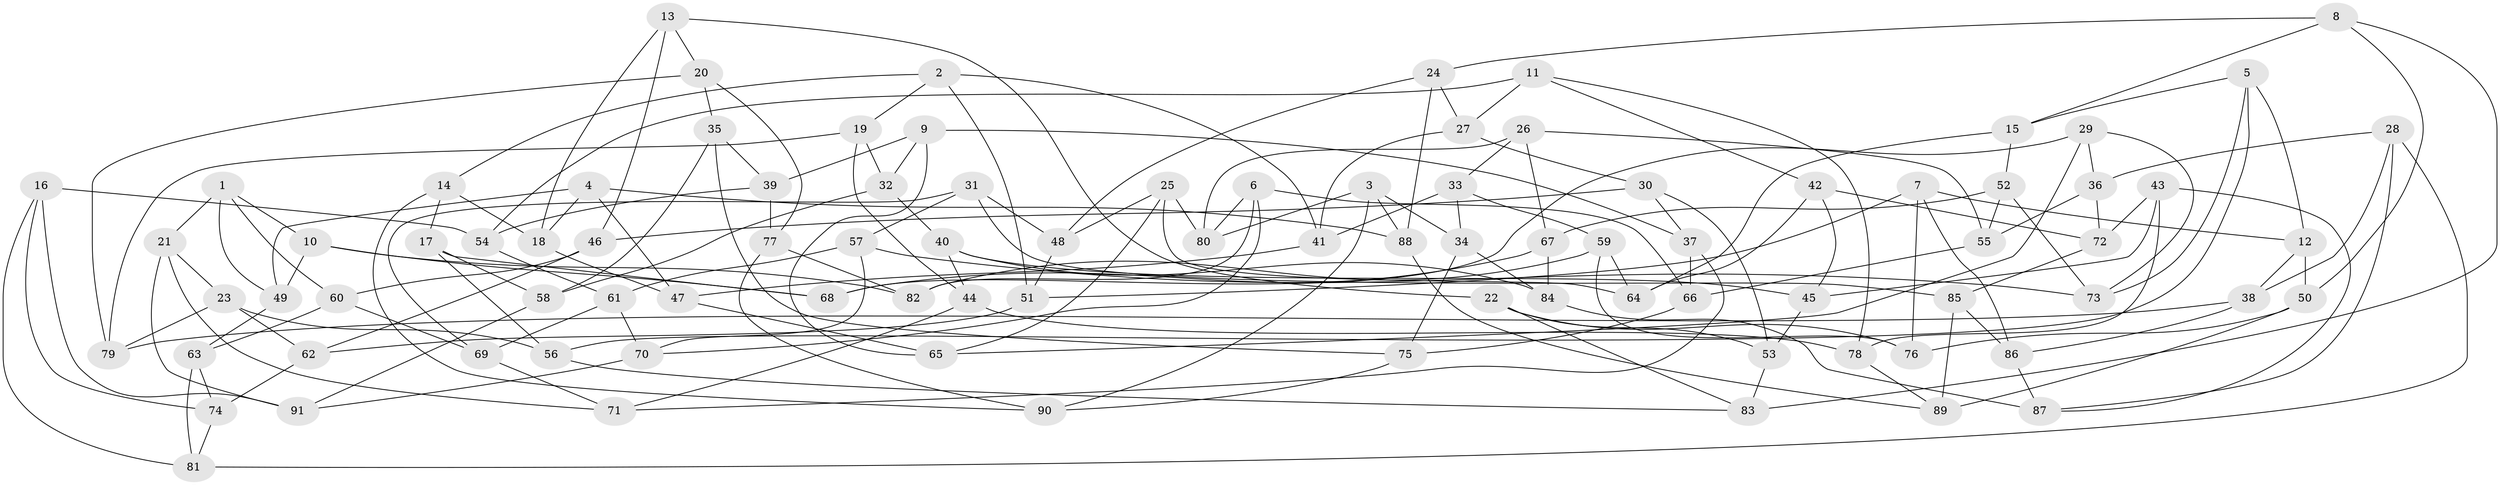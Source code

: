 // coarse degree distribution, {6: 0.36507936507936506, 4: 0.5714285714285714, 5: 0.047619047619047616, 3: 0.015873015873015872}
// Generated by graph-tools (version 1.1) at 2025/24/03/03/25 07:24:29]
// undirected, 91 vertices, 182 edges
graph export_dot {
graph [start="1"]
  node [color=gray90,style=filled];
  1;
  2;
  3;
  4;
  5;
  6;
  7;
  8;
  9;
  10;
  11;
  12;
  13;
  14;
  15;
  16;
  17;
  18;
  19;
  20;
  21;
  22;
  23;
  24;
  25;
  26;
  27;
  28;
  29;
  30;
  31;
  32;
  33;
  34;
  35;
  36;
  37;
  38;
  39;
  40;
  41;
  42;
  43;
  44;
  45;
  46;
  47;
  48;
  49;
  50;
  51;
  52;
  53;
  54;
  55;
  56;
  57;
  58;
  59;
  60;
  61;
  62;
  63;
  64;
  65;
  66;
  67;
  68;
  69;
  70;
  71;
  72;
  73;
  74;
  75;
  76;
  77;
  78;
  79;
  80;
  81;
  82;
  83;
  84;
  85;
  86;
  87;
  88;
  89;
  90;
  91;
  1 -- 10;
  1 -- 21;
  1 -- 60;
  1 -- 49;
  2 -- 41;
  2 -- 51;
  2 -- 14;
  2 -- 19;
  3 -- 34;
  3 -- 88;
  3 -- 90;
  3 -- 80;
  4 -- 47;
  4 -- 49;
  4 -- 18;
  4 -- 88;
  5 -- 56;
  5 -- 73;
  5 -- 12;
  5 -- 15;
  6 -- 82;
  6 -- 66;
  6 -- 80;
  6 -- 70;
  7 -- 86;
  7 -- 12;
  7 -- 76;
  7 -- 51;
  8 -- 15;
  8 -- 83;
  8 -- 24;
  8 -- 50;
  9 -- 37;
  9 -- 32;
  9 -- 39;
  9 -- 65;
  10 -- 82;
  10 -- 68;
  10 -- 49;
  11 -- 54;
  11 -- 27;
  11 -- 42;
  11 -- 78;
  12 -- 50;
  12 -- 38;
  13 -- 22;
  13 -- 18;
  13 -- 20;
  13 -- 46;
  14 -- 17;
  14 -- 90;
  14 -- 18;
  15 -- 52;
  15 -- 64;
  16 -- 54;
  16 -- 91;
  16 -- 81;
  16 -- 74;
  17 -- 68;
  17 -- 58;
  17 -- 56;
  18 -- 47;
  19 -- 79;
  19 -- 32;
  19 -- 44;
  20 -- 35;
  20 -- 77;
  20 -- 79;
  21 -- 91;
  21 -- 23;
  21 -- 71;
  22 -- 76;
  22 -- 83;
  22 -- 53;
  23 -- 56;
  23 -- 79;
  23 -- 62;
  24 -- 88;
  24 -- 27;
  24 -- 48;
  25 -- 80;
  25 -- 64;
  25 -- 48;
  25 -- 65;
  26 -- 33;
  26 -- 67;
  26 -- 55;
  26 -- 80;
  27 -- 30;
  27 -- 41;
  28 -- 36;
  28 -- 87;
  28 -- 81;
  28 -- 38;
  29 -- 68;
  29 -- 65;
  29 -- 73;
  29 -- 36;
  30 -- 53;
  30 -- 37;
  30 -- 46;
  31 -- 57;
  31 -- 69;
  31 -- 48;
  31 -- 85;
  32 -- 58;
  32 -- 40;
  33 -- 34;
  33 -- 41;
  33 -- 59;
  34 -- 84;
  34 -- 75;
  35 -- 75;
  35 -- 39;
  35 -- 58;
  36 -- 72;
  36 -- 55;
  37 -- 71;
  37 -- 66;
  38 -- 86;
  38 -- 79;
  39 -- 77;
  39 -- 54;
  40 -- 44;
  40 -- 84;
  40 -- 45;
  41 -- 47;
  42 -- 64;
  42 -- 45;
  42 -- 72;
  43 -- 45;
  43 -- 72;
  43 -- 78;
  43 -- 87;
  44 -- 71;
  44 -- 78;
  45 -- 53;
  46 -- 60;
  46 -- 62;
  47 -- 65;
  48 -- 51;
  49 -- 63;
  50 -- 76;
  50 -- 89;
  51 -- 62;
  52 -- 73;
  52 -- 67;
  52 -- 55;
  53 -- 83;
  54 -- 61;
  55 -- 66;
  56 -- 83;
  57 -- 70;
  57 -- 73;
  57 -- 61;
  58 -- 91;
  59 -- 82;
  59 -- 64;
  59 -- 76;
  60 -- 69;
  60 -- 63;
  61 -- 69;
  61 -- 70;
  62 -- 74;
  63 -- 74;
  63 -- 81;
  66 -- 75;
  67 -- 68;
  67 -- 84;
  69 -- 71;
  70 -- 91;
  72 -- 85;
  74 -- 81;
  75 -- 90;
  77 -- 82;
  77 -- 90;
  78 -- 89;
  84 -- 87;
  85 -- 86;
  85 -- 89;
  86 -- 87;
  88 -- 89;
}

